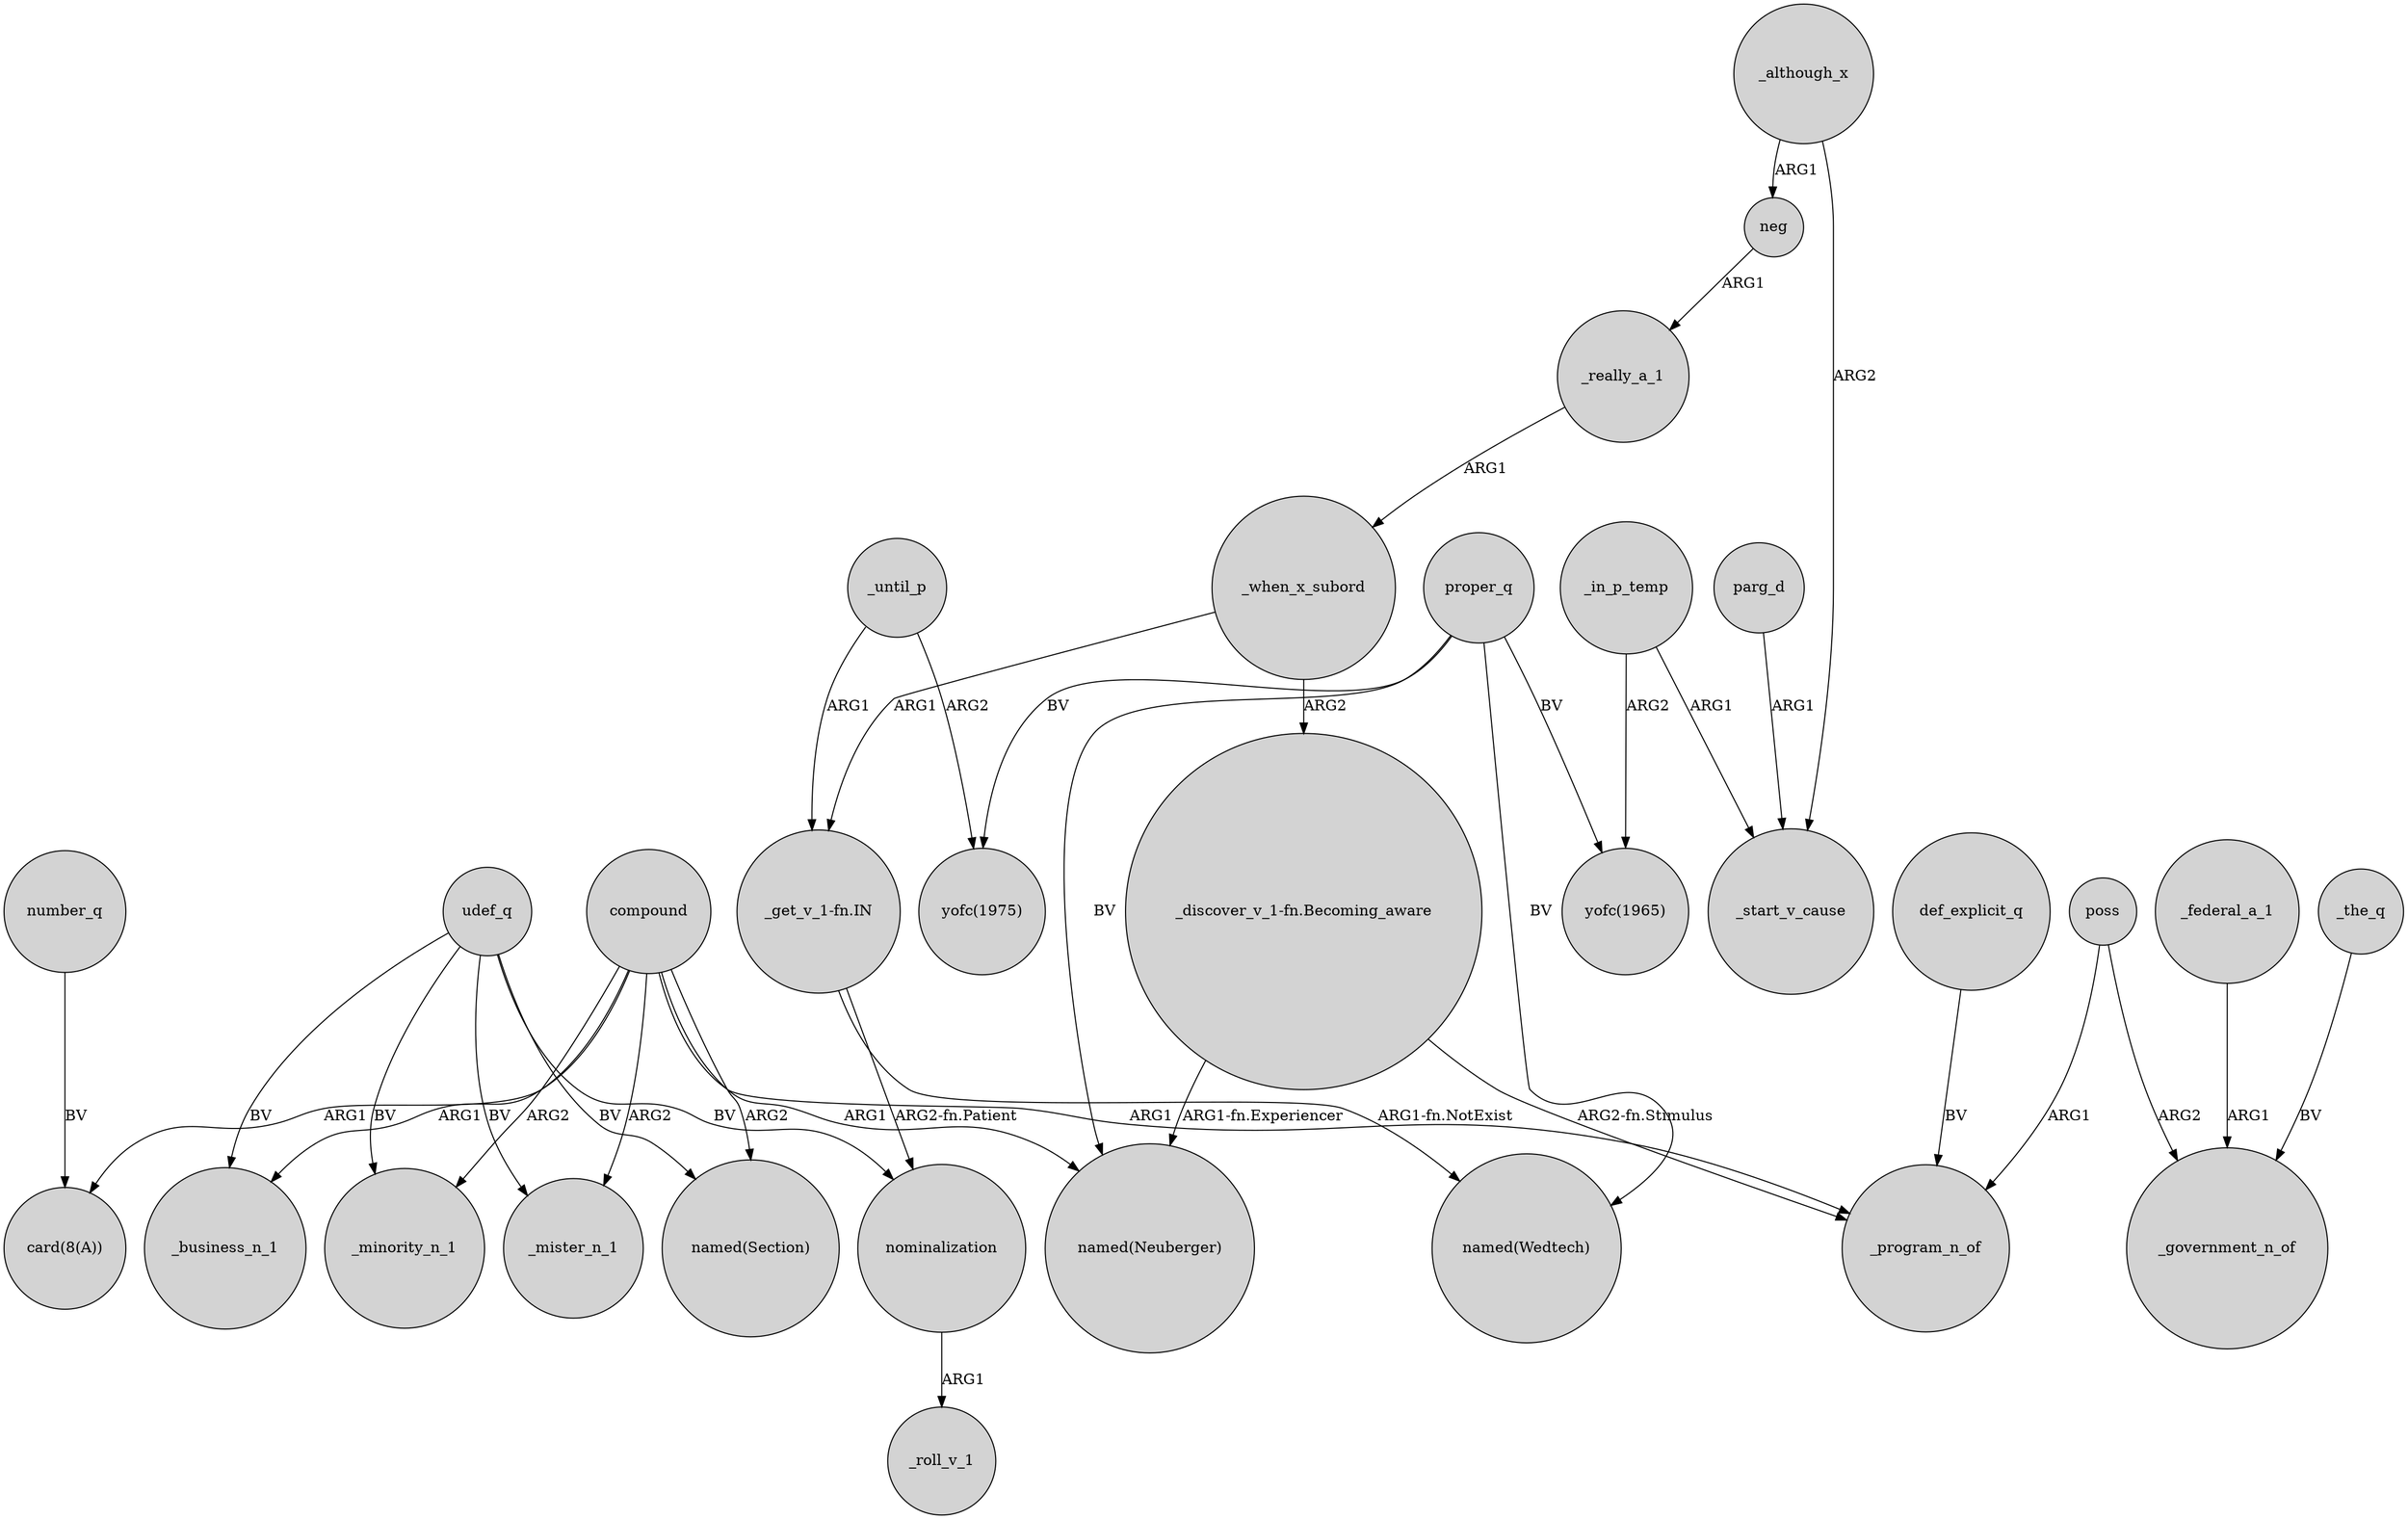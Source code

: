 digraph {
	node [shape=circle style=filled]
	_when_x_subord -> "_discover_v_1-fn.Becoming_aware" [label=ARG2]
	number_q -> "card(8(A))" [label=BV]
	_in_p_temp -> "yofc(1965)" [label=ARG2]
	compound -> "card(8(A))" [label=ARG1]
	proper_q -> "yofc(1975)" [label=BV]
	udef_q -> _minority_n_1 [label=BV]
	compound -> _mister_n_1 [label=ARG2]
	_although_x -> _start_v_cause [label=ARG2]
	_in_p_temp -> _start_v_cause [label=ARG1]
	udef_q -> _mister_n_1 [label=BV]
	nominalization -> _roll_v_1 [label=ARG1]
	_federal_a_1 -> _government_n_of [label=ARG1]
	_until_p -> "yofc(1975)" [label=ARG2]
	_although_x -> neg [label=ARG1]
	"_discover_v_1-fn.Becoming_aware" -> "named(Neuberger)" [label="ARG1-fn.Experiencer"]
	_until_p -> "_get_v_1-fn.IN" [label=ARG1]
	poss -> _program_n_of [label=ARG1]
	_really_a_1 -> _when_x_subord [label=ARG1]
	def_explicit_q -> _program_n_of [label=BV]
	compound -> _minority_n_1 [label=ARG2]
	compound -> _business_n_1 [label=ARG1]
	proper_q -> "yofc(1965)" [label=BV]
	udef_q -> nominalization [label=BV]
	"_get_v_1-fn.IN" -> nominalization [label="ARG2-fn.Patient"]
	_the_q -> _government_n_of [label=BV]
	proper_q -> "named(Neuberger)" [label=BV]
	udef_q -> _business_n_1 [label=BV]
	parg_d -> _start_v_cause [label=ARG1]
	neg -> _really_a_1 [label=ARG1]
	compound -> _program_n_of [label=ARG1]
	"_get_v_1-fn.IN" -> "named(Wedtech)" [label="ARG1-fn.NotExist"]
	"_discover_v_1-fn.Becoming_aware" -> _program_n_of [label="ARG2-fn.Stimulus"]
	compound -> "named(Neuberger)" [label=ARG1]
	poss -> _government_n_of [label=ARG2]
	compound -> "named(Section)" [label=ARG2]
	udef_q -> "named(Section)" [label=BV]
	_when_x_subord -> "_get_v_1-fn.IN" [label=ARG1]
	proper_q -> "named(Wedtech)" [label=BV]
}
